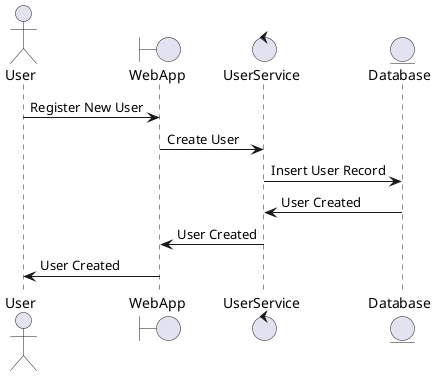 @startuml
actor User
boundary WebApp as WA
control UserService as US
entity Database as DB

User -> WA : Register New User
WA -> US : Create User
US -> DB : Insert User Record
DB -> US : User Created
US -> WA : User Created
WA -> User : User Created
@enduml